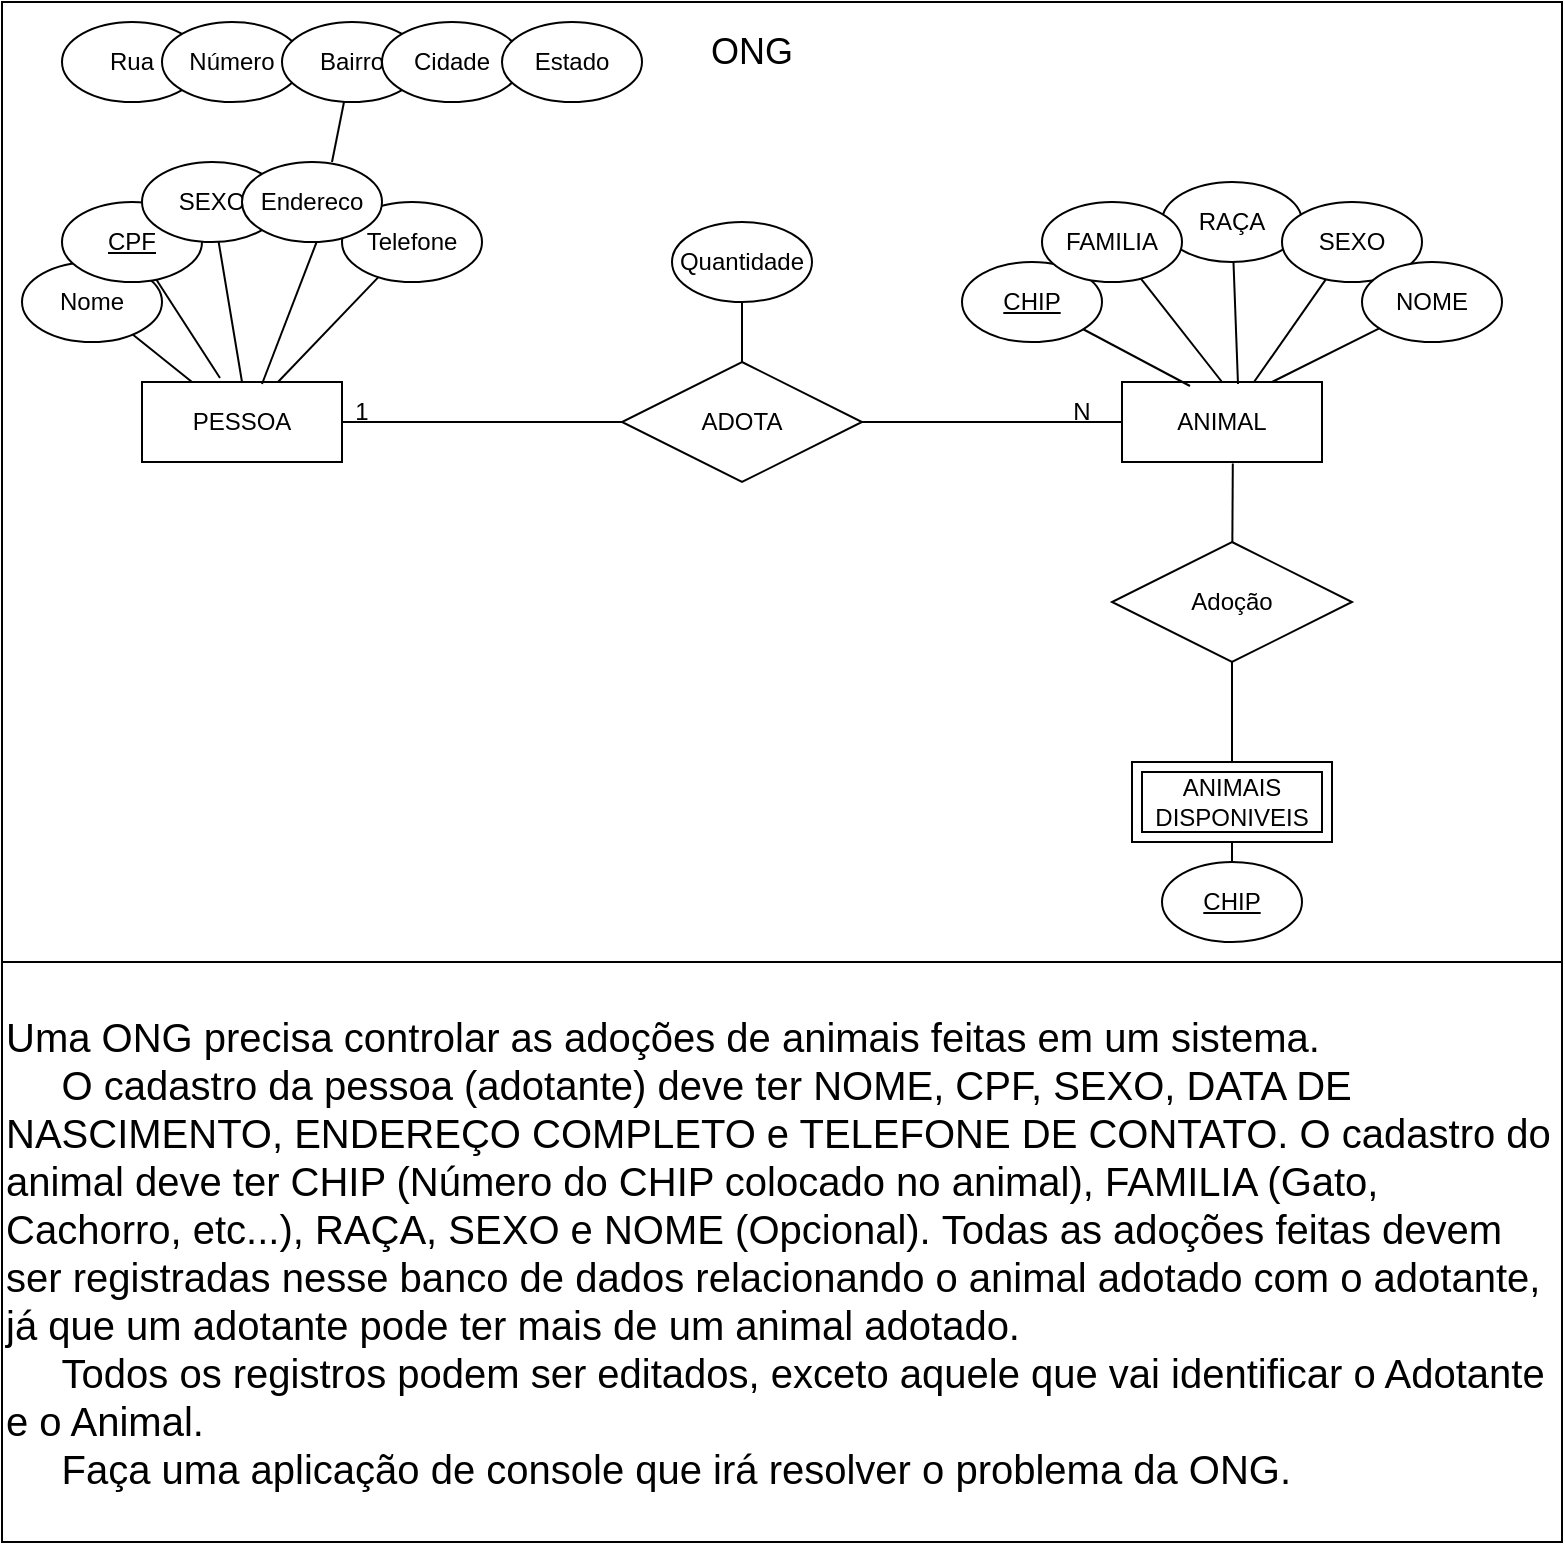 <mxfile version="20.3.6" type="device"><diagram id="R2lEEEUBdFMjLlhIrx00" name="Page-1"><mxGraphModel dx="1422" dy="839" grid="1" gridSize="10" guides="1" tooltips="1" connect="1" arrows="1" fold="1" page="1" pageScale="1" pageWidth="850" pageHeight="1100" math="0" shadow="0" extFonts="Permanent Marker^https://fonts.googleapis.com/css?family=Permanent+Marker"><root><mxCell id="0"/><mxCell id="1" parent="0"/><mxCell id="4wCDbvK6fc3Y5dh4Joof-14" value="" style="whiteSpace=wrap;html=1;align=center;fontSize=20;" vertex="1" parent="1"><mxGeometry x="20" y="10" width="780" height="480" as="geometry"/></mxCell><mxCell id="RHcGA1i9gOUy-X8OcEjj-1" value="ANIMAL" style="whiteSpace=wrap;html=1;align=center;" parent="1" vertex="1"><mxGeometry x="580" y="200" width="100" height="40" as="geometry"/></mxCell><mxCell id="RHcGA1i9gOUy-X8OcEjj-4" value="" style="rounded=0;orthogonalLoop=1;jettySize=auto;html=1;endArrow=none;endFill=0;" parent="1" source="RHcGA1i9gOUy-X8OcEjj-2" target="RHcGA1i9gOUy-X8OcEjj-3" edge="1"><mxGeometry relative="1" as="geometry"/></mxCell><mxCell id="RHcGA1i9gOUy-X8OcEjj-2" value="PESSOA" style="whiteSpace=wrap;html=1;align=center;" parent="1" vertex="1"><mxGeometry x="90" y="200" width="100" height="40" as="geometry"/></mxCell><mxCell id="RHcGA1i9gOUy-X8OcEjj-3" value="Nome" style="ellipse;whiteSpace=wrap;html=1;" parent="1" vertex="1"><mxGeometry x="30" y="140" width="70" height="40" as="geometry"/></mxCell><mxCell id="RHcGA1i9gOUy-X8OcEjj-7" style="edgeStyle=none;rounded=0;orthogonalLoop=1;jettySize=auto;html=1;entryX=0.39;entryY=-0.05;entryDx=0;entryDy=0;entryPerimeter=0;endArrow=none;endFill=0;" parent="1" source="RHcGA1i9gOUy-X8OcEjj-6" target="RHcGA1i9gOUy-X8OcEjj-2" edge="1"><mxGeometry relative="1" as="geometry"/></mxCell><mxCell id="RHcGA1i9gOUy-X8OcEjj-6" value="&lt;u&gt;CPF&lt;/u&gt;" style="ellipse;whiteSpace=wrap;html=1;" parent="1" vertex="1"><mxGeometry x="50" y="110" width="70" height="40" as="geometry"/></mxCell><mxCell id="RHcGA1i9gOUy-X8OcEjj-9" style="edgeStyle=none;rounded=0;orthogonalLoop=1;jettySize=auto;html=1;endArrow=none;endFill=0;" parent="1" source="RHcGA1i9gOUy-X8OcEjj-8" edge="1"><mxGeometry relative="1" as="geometry"><mxPoint x="140" y="200" as="targetPoint"/></mxGeometry></mxCell><mxCell id="RHcGA1i9gOUy-X8OcEjj-8" value="SEXO" style="ellipse;whiteSpace=wrap;html=1;" parent="1" vertex="1"><mxGeometry x="90" y="90" width="70" height="40" as="geometry"/></mxCell><mxCell id="RHcGA1i9gOUy-X8OcEjj-12" style="edgeStyle=none;rounded=0;orthogonalLoop=1;jettySize=auto;html=1;entryX=0.6;entryY=0.025;entryDx=0;entryDy=0;entryPerimeter=0;endArrow=none;endFill=0;" parent="1" target="RHcGA1i9gOUy-X8OcEjj-2" edge="1"><mxGeometry relative="1" as="geometry"><mxPoint x="177.487" y="129.534" as="sourcePoint"/></mxGeometry></mxCell><mxCell id="RHcGA1i9gOUy-X8OcEjj-19" style="edgeStyle=none;rounded=0;orthogonalLoop=1;jettySize=auto;html=1;entryX=0.5;entryY=0;entryDx=0;entryDy=0;endArrow=none;endFill=0;" parent="1" source="RHcGA1i9gOUy-X8OcEjj-15" edge="1"><mxGeometry relative="1" as="geometry"><mxPoint x="185" y="90" as="targetPoint"/></mxGeometry></mxCell><mxCell id="RHcGA1i9gOUy-X8OcEjj-13" value="Rua" style="ellipse;whiteSpace=wrap;html=1;" parent="1" vertex="1"><mxGeometry x="50" y="20" width="70" height="40" as="geometry"/></mxCell><mxCell id="RHcGA1i9gOUy-X8OcEjj-14" value="Número" style="ellipse;whiteSpace=wrap;html=1;" parent="1" vertex="1"><mxGeometry x="100" y="20" width="70" height="40" as="geometry"/></mxCell><mxCell id="RHcGA1i9gOUy-X8OcEjj-15" value="Bairro" style="ellipse;whiteSpace=wrap;html=1;" parent="1" vertex="1"><mxGeometry x="160" y="20" width="70" height="40" as="geometry"/></mxCell><mxCell id="RHcGA1i9gOUy-X8OcEjj-16" value="Cidade" style="ellipse;whiteSpace=wrap;html=1;" parent="1" vertex="1"><mxGeometry x="210" y="20" width="70" height="40" as="geometry"/></mxCell><mxCell id="RHcGA1i9gOUy-X8OcEjj-18" value="Estado" style="ellipse;whiteSpace=wrap;html=1;" parent="1" vertex="1"><mxGeometry x="270" y="20" width="70" height="40" as="geometry"/></mxCell><mxCell id="RHcGA1i9gOUy-X8OcEjj-21" style="edgeStyle=none;rounded=0;orthogonalLoop=1;jettySize=auto;html=1;entryX=0.68;entryY=0;entryDx=0;entryDy=0;entryPerimeter=0;endArrow=none;endFill=0;" parent="1" source="RHcGA1i9gOUy-X8OcEjj-20" target="RHcGA1i9gOUy-X8OcEjj-2" edge="1"><mxGeometry relative="1" as="geometry"/></mxCell><mxCell id="RHcGA1i9gOUy-X8OcEjj-20" value="Telefone" style="ellipse;whiteSpace=wrap;html=1;" parent="1" vertex="1"><mxGeometry x="190" y="110" width="70" height="40" as="geometry"/></mxCell><mxCell id="RHcGA1i9gOUy-X8OcEjj-23" style="edgeStyle=none;rounded=0;orthogonalLoop=1;jettySize=auto;html=1;entryX=0.34;entryY=0.05;entryDx=0;entryDy=0;entryPerimeter=0;endArrow=none;endFill=0;" parent="1" source="RHcGA1i9gOUy-X8OcEjj-22" target="RHcGA1i9gOUy-X8OcEjj-1" edge="1"><mxGeometry relative="1" as="geometry"/></mxCell><mxCell id="RHcGA1i9gOUy-X8OcEjj-22" value="&lt;u&gt;CHIP&lt;/u&gt;" style="ellipse;whiteSpace=wrap;html=1;" parent="1" vertex="1"><mxGeometry x="500" y="140" width="70" height="40" as="geometry"/></mxCell><mxCell id="RHcGA1i9gOUy-X8OcEjj-35" style="edgeStyle=none;rounded=0;orthogonalLoop=1;jettySize=auto;html=1;entryX=0.58;entryY=0.025;entryDx=0;entryDy=0;entryPerimeter=0;endArrow=none;endFill=0;" parent="1" source="RHcGA1i9gOUy-X8OcEjj-33" target="RHcGA1i9gOUy-X8OcEjj-1" edge="1"><mxGeometry relative="1" as="geometry"/></mxCell><mxCell id="RHcGA1i9gOUy-X8OcEjj-33" value="RAÇA" style="ellipse;whiteSpace=wrap;html=1;" parent="1" vertex="1"><mxGeometry x="600" y="100" width="70" height="40" as="geometry"/></mxCell><mxCell id="RHcGA1i9gOUy-X8OcEjj-36" style="edgeStyle=none;rounded=0;orthogonalLoop=1;jettySize=auto;html=1;entryX=0.66;entryY=0;entryDx=0;entryDy=0;entryPerimeter=0;endArrow=none;endFill=0;" parent="1" source="RHcGA1i9gOUy-X8OcEjj-34" target="RHcGA1i9gOUy-X8OcEjj-1" edge="1"><mxGeometry relative="1" as="geometry"/></mxCell><mxCell id="RHcGA1i9gOUy-X8OcEjj-34" value="SEXO" style="ellipse;whiteSpace=wrap;html=1;" parent="1" vertex="1"><mxGeometry x="660" y="110" width="70" height="40" as="geometry"/></mxCell><mxCell id="RHcGA1i9gOUy-X8OcEjj-38" style="edgeStyle=none;rounded=0;orthogonalLoop=1;jettySize=auto;html=1;entryX=0.75;entryY=0;entryDx=0;entryDy=0;endArrow=none;endFill=0;" parent="1" source="RHcGA1i9gOUy-X8OcEjj-37" target="RHcGA1i9gOUy-X8OcEjj-1" edge="1"><mxGeometry relative="1" as="geometry"/></mxCell><mxCell id="RHcGA1i9gOUy-X8OcEjj-37" value="NOME" style="ellipse;whiteSpace=wrap;html=1;" parent="1" vertex="1"><mxGeometry x="700" y="140" width="70" height="40" as="geometry"/></mxCell><mxCell id="RHcGA1i9gOUy-X8OcEjj-40" style="edgeStyle=none;rounded=0;orthogonalLoop=1;jettySize=auto;html=1;endArrow=none;endFill=0;" parent="1" source="RHcGA1i9gOUy-X8OcEjj-39" edge="1"><mxGeometry relative="1" as="geometry"><mxPoint x="390" y="160" as="targetPoint"/></mxGeometry></mxCell><mxCell id="RHcGA1i9gOUy-X8OcEjj-42" style="edgeStyle=none;rounded=0;orthogonalLoop=1;jettySize=auto;html=1;entryX=1;entryY=0.5;entryDx=0;entryDy=0;endArrow=none;endFill=0;" parent="1" source="RHcGA1i9gOUy-X8OcEjj-39" target="RHcGA1i9gOUy-X8OcEjj-2" edge="1"><mxGeometry relative="1" as="geometry"/></mxCell><mxCell id="RHcGA1i9gOUy-X8OcEjj-43" style="edgeStyle=none;rounded=0;orthogonalLoop=1;jettySize=auto;html=1;entryX=0;entryY=0.5;entryDx=0;entryDy=0;endArrow=none;endFill=0;" parent="1" source="RHcGA1i9gOUy-X8OcEjj-39" target="RHcGA1i9gOUy-X8OcEjj-1" edge="1"><mxGeometry relative="1" as="geometry"/></mxCell><mxCell id="RHcGA1i9gOUy-X8OcEjj-39" value="ADOTA" style="shape=rhombus;perimeter=rhombusPerimeter;whiteSpace=wrap;html=1;align=center;" parent="1" vertex="1"><mxGeometry x="330" y="190" width="120" height="60" as="geometry"/></mxCell><mxCell id="RHcGA1i9gOUy-X8OcEjj-41" value="Quantidade" style="ellipse;whiteSpace=wrap;html=1;" parent="1" vertex="1"><mxGeometry x="355" y="120" width="70" height="40" as="geometry"/></mxCell><mxCell id="RHcGA1i9gOUy-X8OcEjj-45" value="&lt;font style=&quot;font-size: 18px;&quot;&gt;ONG&lt;/font&gt;" style="text;html=1;strokeColor=none;fillColor=none;align=center;verticalAlign=middle;whiteSpace=wrap;rounded=0;" parent="1" vertex="1"><mxGeometry x="365" y="20" width="60" height="30" as="geometry"/></mxCell><mxCell id="RHcGA1i9gOUy-X8OcEjj-46" value="&lt;div style=&quot;font-size: 20px;&quot;&gt;&lt;font style=&quot;font-size: 20px;&quot;&gt;Uma ONG precisa controlar as adoções de animais feitas em um sistema.&lt;/font&gt;&lt;/div&gt;&lt;div style=&quot;font-size: 20px;&quot;&gt;&lt;font style=&quot;font-size: 20px;&quot;&gt;&lt;font style=&quot;font-size: 20px;&quot;&gt;&amp;nbsp; &amp;nbsp; &amp;nbsp;O cadastro da pessoa (adotante) deve ter NOME, CPF, SEXO, DATA DE NASCIMENTO, ENDEREÇO COMPLETO e TELEFONE DE CONTATO.&amp;nbsp;&lt;/font&gt;&lt;span style=&quot;background-color: initial;&quot;&gt;O cadastro do animal deve ter CHIP (Número do CHIP colocado no animal), FAMILIA (Gato, Cachorro, etc...), RAÇA, SEXO e NOME (Opcional).&amp;nbsp;&lt;/span&gt;&lt;span style=&quot;background-color: initial;&quot;&gt;Todas as adoções feitas devem ser registradas nesse banco de dados relacionando o animal adotado com o adotante, já que um adotante pode ter mais de um animal adotado.&lt;/span&gt;&lt;/font&gt;&lt;/div&gt;&lt;div style=&quot;font-size: 20px;&quot;&gt;&lt;font style=&quot;font-size: 20px;&quot;&gt;&amp;nbsp; &amp;nbsp; &amp;nbsp;Todos os registros podem ser editados, exceto aquele que vai identificar o Adotante e o Animal.&lt;/font&gt;&lt;/div&gt;&lt;div style=&quot;font-size: 20px;&quot;&gt;&lt;font style=&quot;font-size: 20px;&quot;&gt;&amp;nbsp; &amp;nbsp; &amp;nbsp;Faça uma aplicação de console que irá resolver o problema da ONG.&lt;/font&gt;&lt;/div&gt;" style="rounded=0;whiteSpace=wrap;html=1;align=left;" parent="1" vertex="1"><mxGeometry x="20" y="490" width="780" height="290" as="geometry"/></mxCell><mxCell id="RHcGA1i9gOUy-X8OcEjj-48" value="Endereco" style="ellipse;whiteSpace=wrap;html=1;" parent="1" vertex="1"><mxGeometry x="140" y="90" width="70" height="40" as="geometry"/></mxCell><mxCell id="4wCDbvK6fc3Y5dh4Joof-3" style="edgeStyle=none;rounded=0;orthogonalLoop=1;jettySize=auto;html=1;entryX=0.5;entryY=0;entryDx=0;entryDy=0;endArrow=none;endFill=0;" edge="1" parent="1" source="4wCDbvK6fc3Y5dh4Joof-1" target="RHcGA1i9gOUy-X8OcEjj-1"><mxGeometry relative="1" as="geometry"/></mxCell><mxCell id="4wCDbvK6fc3Y5dh4Joof-1" value="FAMILIA" style="ellipse;whiteSpace=wrap;html=1;" vertex="1" parent="1"><mxGeometry x="540" y="110" width="70" height="40" as="geometry"/></mxCell><mxCell id="4wCDbvK6fc3Y5dh4Joof-4" value="N" style="text;html=1;strokeColor=none;fillColor=none;align=center;verticalAlign=middle;whiteSpace=wrap;rounded=0;" vertex="1" parent="1"><mxGeometry x="530" y="200" width="60" height="30" as="geometry"/></mxCell><mxCell id="4wCDbvK6fc3Y5dh4Joof-5" value="1" style="text;html=1;strokeColor=none;fillColor=none;align=center;verticalAlign=middle;whiteSpace=wrap;rounded=0;" vertex="1" parent="1"><mxGeometry x="170" y="200" width="60" height="30" as="geometry"/></mxCell><mxCell id="4wCDbvK6fc3Y5dh4Joof-7" value="ANIMAIS DISPONIVEIS" style="shape=ext;margin=3;double=1;whiteSpace=wrap;html=1;align=center;" vertex="1" parent="1"><mxGeometry x="585" y="390" width="100" height="40" as="geometry"/></mxCell><mxCell id="4wCDbvK6fc3Y5dh4Joof-10" style="edgeStyle=none;rounded=0;orthogonalLoop=1;jettySize=auto;html=1;entryX=0.554;entryY=1.02;entryDx=0;entryDy=0;entryPerimeter=0;endArrow=none;endFill=0;" edge="1" parent="1" source="4wCDbvK6fc3Y5dh4Joof-8" target="RHcGA1i9gOUy-X8OcEjj-1"><mxGeometry relative="1" as="geometry"/></mxCell><mxCell id="4wCDbvK6fc3Y5dh4Joof-11" style="edgeStyle=none;rounded=0;orthogonalLoop=1;jettySize=auto;html=1;entryX=0.5;entryY=0;entryDx=0;entryDy=0;endArrow=none;endFill=0;" edge="1" parent="1" source="4wCDbvK6fc3Y5dh4Joof-8" target="4wCDbvK6fc3Y5dh4Joof-7"><mxGeometry relative="1" as="geometry"/></mxCell><mxCell id="4wCDbvK6fc3Y5dh4Joof-8" value="Adoção" style="shape=rhombus;perimeter=rhombusPerimeter;whiteSpace=wrap;html=1;align=center;" vertex="1" parent="1"><mxGeometry x="575" y="280" width="120" height="60" as="geometry"/></mxCell><mxCell id="4wCDbvK6fc3Y5dh4Joof-9" style="edgeStyle=none;rounded=0;orthogonalLoop=1;jettySize=auto;html=1;entryX=0.5;entryY=0;entryDx=0;entryDy=0;endArrow=none;endFill=0;" edge="1" parent="1" source="4wCDbvK6fc3Y5dh4Joof-8" target="4wCDbvK6fc3Y5dh4Joof-8"><mxGeometry relative="1" as="geometry"/></mxCell><mxCell id="4wCDbvK6fc3Y5dh4Joof-12" style="edgeStyle=none;rounded=0;orthogonalLoop=1;jettySize=auto;html=1;entryX=0.5;entryY=1;entryDx=0;entryDy=0;endArrow=none;endFill=0;" edge="1" parent="1" source="4wCDbvK6fc3Y5dh4Joof-13" target="4wCDbvK6fc3Y5dh4Joof-7"><mxGeometry relative="1" as="geometry"><mxPoint x="644" y="502" as="targetPoint"/></mxGeometry></mxCell><mxCell id="4wCDbvK6fc3Y5dh4Joof-13" value="&lt;u&gt;CHIP&lt;/u&gt;" style="ellipse;whiteSpace=wrap;html=1;" vertex="1" parent="1"><mxGeometry x="600" y="440" width="70" height="40" as="geometry"/></mxCell></root></mxGraphModel></diagram></mxfile>